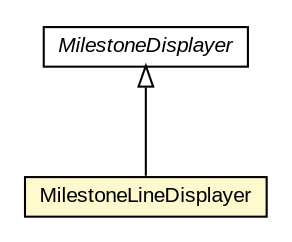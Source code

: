 #!/usr/local/bin/dot
#
# Class diagram 
# Generated by UMLGraph version R5_6-24-gf6e263 (http://www.umlgraph.org/)
#

digraph G {
	edge [fontname="arial",fontsize=10,labelfontname="arial",labelfontsize=10];
	node [fontname="arial",fontsize=10,shape=plaintext];
	nodesep=0.25;
	ranksep=0.5;
	// org.osmdroid.views.overlay.milestones.MilestoneDisplayer
	c42004 [label=<<table title="org.osmdroid.views.overlay.milestones.MilestoneDisplayer" border="0" cellborder="1" cellspacing="0" cellpadding="2" port="p" href="./MilestoneDisplayer.html">
		<tr><td><table border="0" cellspacing="0" cellpadding="1">
<tr><td align="center" balign="center"><font face="arial italic"> MilestoneDisplayer </font></td></tr>
		</table></td></tr>
		</table>>, URL="./MilestoneDisplayer.html", fontname="arial", fontcolor="black", fontsize=10.0];
	// org.osmdroid.views.overlay.milestones.MilestoneLineDisplayer
	c42005 [label=<<table title="org.osmdroid.views.overlay.milestones.MilestoneLineDisplayer" border="0" cellborder="1" cellspacing="0" cellpadding="2" port="p" bgcolor="lemonChiffon" href="./MilestoneLineDisplayer.html">
		<tr><td><table border="0" cellspacing="0" cellpadding="1">
<tr><td align="center" balign="center"> MilestoneLineDisplayer </td></tr>
		</table></td></tr>
		</table>>, URL="./MilestoneLineDisplayer.html", fontname="arial", fontcolor="black", fontsize=10.0];
	//org.osmdroid.views.overlay.milestones.MilestoneLineDisplayer extends org.osmdroid.views.overlay.milestones.MilestoneDisplayer
	c42004:p -> c42005:p [dir=back,arrowtail=empty];
}

